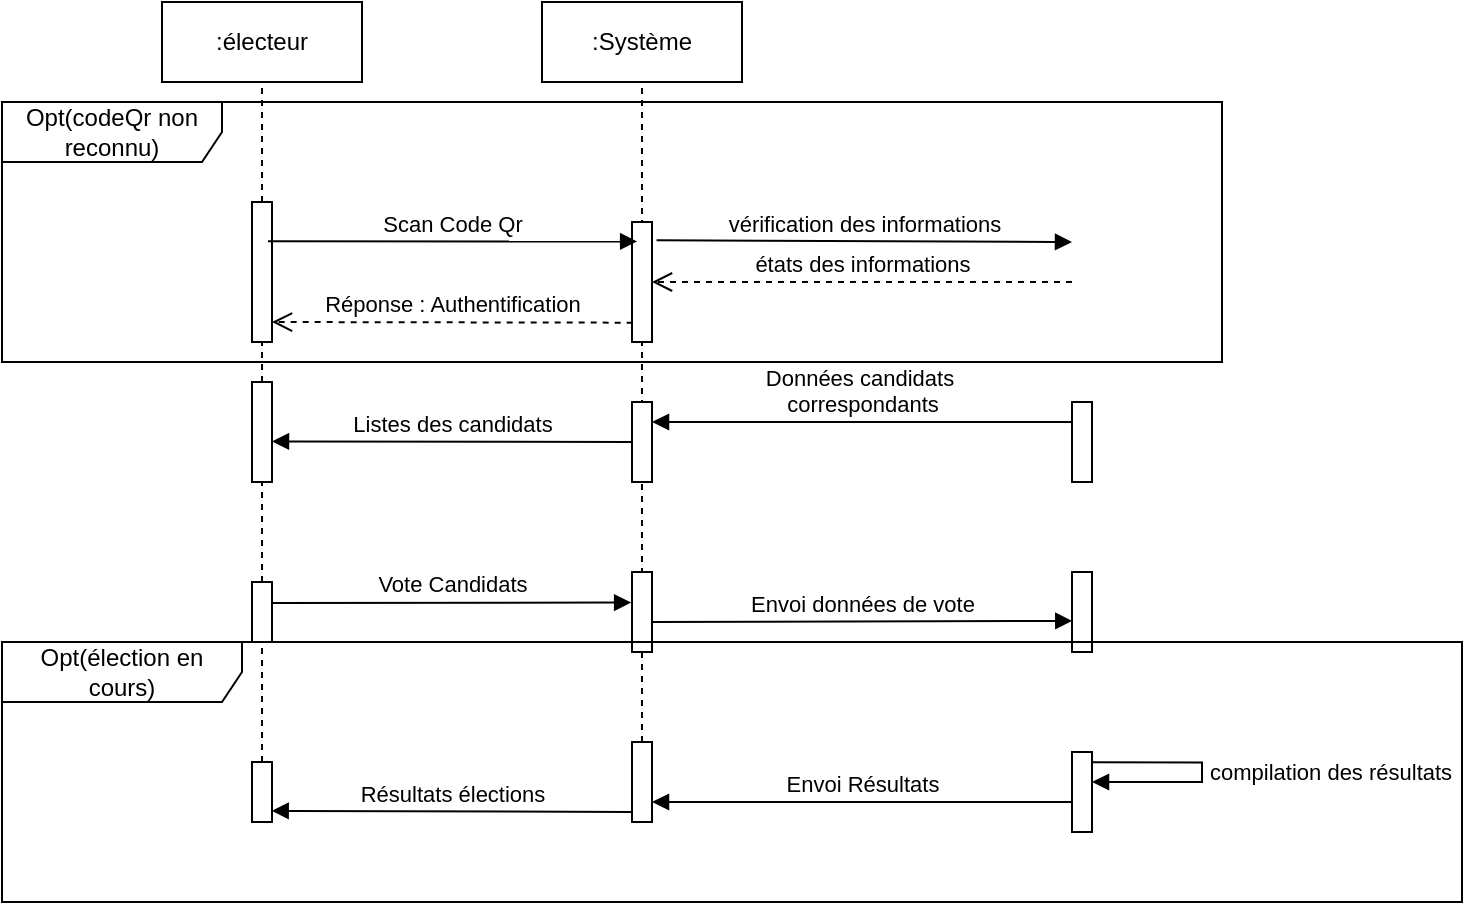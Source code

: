 <mxfile version="13.9.9" type="device"><diagram id="kgpKYQtTHZ0yAKxKKP6v" name="Page-1"><mxGraphModel dx="1316" dy="590" grid="1" gridSize="10" guides="1" tooltips="1" connect="1" arrows="1" fold="1" page="1" pageScale="1" pageWidth="850" pageHeight="1100" math="0" shadow="0"><root><mxCell id="0"/><mxCell id="1" parent="0"/><mxCell id="bYW89r5WIxXJmtWQqRMt-21" value="Opt(codeQr non reconnu)" style="shape=umlFrame;whiteSpace=wrap;html=1;width=110;height=30;" parent="1" vertex="1"><mxGeometry x="70" y="130" width="610" height="130" as="geometry"/></mxCell><mxCell id="e3j0PmKpD-vp1-GzvUI4-5" value="" style="endArrow=none;dashed=1;html=1;entryX=0.5;entryY=1;entryDx=0;entryDy=0;" parent="1" source="e3j0PmKpD-vp1-GzvUI4-8" target="e3j0PmKpD-vp1-GzvUI4-6" edge="1"><mxGeometry width="50" height="50" relative="1" as="geometry"><mxPoint x="200" y="400" as="sourcePoint"/><mxPoint x="200" y="130" as="targetPoint"/></mxGeometry></mxCell><mxCell id="e3j0PmKpD-vp1-GzvUI4-6" value="" style="rounded=0;whiteSpace=wrap;html=1;" parent="1" vertex="1"><mxGeometry x="150" y="80" width="100" height="40" as="geometry"/></mxCell><mxCell id="e3j0PmKpD-vp1-GzvUI4-7" value=":électeur" style="text;html=1;strokeColor=none;fillColor=none;align=center;verticalAlign=middle;whiteSpace=wrap;rounded=0;" parent="1" vertex="1"><mxGeometry x="180" y="90" width="40" height="20" as="geometry"/></mxCell><mxCell id="e3j0PmKpD-vp1-GzvUI4-8" value="" style="rounded=0;whiteSpace=wrap;html=1;direction=south;" parent="1" vertex="1"><mxGeometry x="195" y="180" width="10" height="70" as="geometry"/></mxCell><mxCell id="e3j0PmKpD-vp1-GzvUI4-14" value="" style="endArrow=none;dashed=1;html=1;entryX=1;entryY=0.5;entryDx=0;entryDy=0;" parent="1" source="bYW89r5WIxXJmtWQqRMt-1" target="e3j0PmKpD-vp1-GzvUI4-8" edge="1"><mxGeometry width="50" height="50" relative="1" as="geometry"><mxPoint x="200" y="400" as="sourcePoint"/><mxPoint x="200" y="120" as="targetPoint"/></mxGeometry></mxCell><mxCell id="e3j0PmKpD-vp1-GzvUI4-15" value="" style="endArrow=none;dashed=1;html=1;entryX=0.5;entryY=1;entryDx=0;entryDy=0;exitX=0;exitY=0.5;exitDx=0;exitDy=0;" parent="1" source="bYW89r5WIxXJmtWQqRMt-15" target="e3j0PmKpD-vp1-GzvUI4-16" edge="1"><mxGeometry width="50" height="50" relative="1" as="geometry"><mxPoint x="390" y="400" as="sourcePoint"/><mxPoint x="390" y="130" as="targetPoint"/></mxGeometry></mxCell><mxCell id="e3j0PmKpD-vp1-GzvUI4-16" value="" style="rounded=0;whiteSpace=wrap;html=1;" parent="1" vertex="1"><mxGeometry x="340" y="80" width="100" height="40" as="geometry"/></mxCell><mxCell id="e3j0PmKpD-vp1-GzvUI4-17" value=":Système" style="text;html=1;strokeColor=none;fillColor=none;align=center;verticalAlign=middle;whiteSpace=wrap;rounded=0;" parent="1" vertex="1"><mxGeometry x="370" y="90" width="40" height="20" as="geometry"/></mxCell><mxCell id="e3j0PmKpD-vp1-GzvUI4-18" value="" style="rounded=0;whiteSpace=wrap;html=1;direction=south;" parent="1" vertex="1"><mxGeometry x="385" y="190" width="10" height="60" as="geometry"/></mxCell><mxCell id="e3j0PmKpD-vp1-GzvUI4-27" value="états des informations" style="html=1;verticalAlign=bottom;endArrow=open;dashed=1;endSize=8;exitX=0.75;exitY=1;exitDx=0;exitDy=0;entryX=0.5;entryY=0;entryDx=0;entryDy=0;" parent="1" target="e3j0PmKpD-vp1-GzvUI4-18" edge="1"><mxGeometry relative="1" as="geometry"><mxPoint x="605" y="220" as="sourcePoint"/><mxPoint x="410" y="235" as="targetPoint"/></mxGeometry></mxCell><mxCell id="e3j0PmKpD-vp1-GzvUI4-28" value="Scan Code Qr" style="html=1;verticalAlign=bottom;endArrow=block;exitX=0.281;exitY=0.2;exitDx=0;exitDy=0;exitPerimeter=0;entryX=0.162;entryY=0.743;entryDx=0;entryDy=0;entryPerimeter=0;" parent="1" source="e3j0PmKpD-vp1-GzvUI4-8" target="e3j0PmKpD-vp1-GzvUI4-18" edge="1"><mxGeometry width="80" relative="1" as="geometry"><mxPoint x="205" y="140" as="sourcePoint"/><mxPoint x="370" y="205" as="targetPoint"/></mxGeometry></mxCell><mxCell id="e3j0PmKpD-vp1-GzvUI4-29" value="vérification des informations" style="html=1;verticalAlign=bottom;endArrow=block;entryX=0.25;entryY=1;entryDx=0;entryDy=0;exitX=0.152;exitY=-0.229;exitDx=0;exitDy=0;exitPerimeter=0;" parent="1" source="e3j0PmKpD-vp1-GzvUI4-18" edge="1"><mxGeometry width="80" relative="1" as="geometry"><mxPoint x="400" y="205" as="sourcePoint"/><mxPoint x="605" y="200" as="targetPoint"/></mxGeometry></mxCell><mxCell id="bYW89r5WIxXJmtWQqRMt-1" value="" style="rounded=0;whiteSpace=wrap;html=1;direction=south;" parent="1" vertex="1"><mxGeometry x="195" y="270" width="10" height="50" as="geometry"/></mxCell><mxCell id="bYW89r5WIxXJmtWQqRMt-2" value="" style="endArrow=none;dashed=1;html=1;entryX=1;entryY=0.5;entryDx=0;entryDy=0;" parent="1" target="bYW89r5WIxXJmtWQqRMt-1" edge="1"><mxGeometry width="50" height="50" relative="1" as="geometry"><mxPoint x="200" y="460" as="sourcePoint"/><mxPoint x="200" y="230" as="targetPoint"/></mxGeometry></mxCell><mxCell id="bYW89r5WIxXJmtWQqRMt-4" value="" style="rounded=0;whiteSpace=wrap;html=1;direction=south;" parent="1" vertex="1"><mxGeometry x="385" y="280" width="10" height="40" as="geometry"/></mxCell><mxCell id="bYW89r5WIxXJmtWQqRMt-5" value="" style="rounded=0;whiteSpace=wrap;html=1;direction=south;" parent="1" vertex="1"><mxGeometry x="605" y="280" width="10" height="40" as="geometry"/></mxCell><mxCell id="bYW89r5WIxXJmtWQqRMt-6" value="Données candidats&amp;nbsp;&lt;br&gt;correspondants" style="html=1;verticalAlign=bottom;endArrow=block;exitX=0.25;exitY=1;exitDx=0;exitDy=0;entryX=0.25;entryY=0;entryDx=0;entryDy=0;" parent="1" source="bYW89r5WIxXJmtWQqRMt-5" target="bYW89r5WIxXJmtWQqRMt-4" edge="1"><mxGeometry width="80" relative="1" as="geometry"><mxPoint x="395" y="290" as="sourcePoint"/><mxPoint x="420" y="310" as="targetPoint"/></mxGeometry></mxCell><mxCell id="bYW89r5WIxXJmtWQqRMt-7" value="Listes des candidats" style="html=1;verticalAlign=bottom;endArrow=block;entryX=0.25;entryY=0;entryDx=0;entryDy=0;exitX=0.5;exitY=1;exitDx=0;exitDy=0;" parent="1" source="bYW89r5WIxXJmtWQqRMt-4" edge="1"><mxGeometry width="80" relative="1" as="geometry"><mxPoint x="380" y="300" as="sourcePoint"/><mxPoint x="205" y="299.71" as="targetPoint"/></mxGeometry></mxCell><mxCell id="bYW89r5WIxXJmtWQqRMt-8" value="" style="rounded=0;whiteSpace=wrap;html=1;direction=south;" parent="1" vertex="1"><mxGeometry x="195" y="370" width="10" height="30" as="geometry"/></mxCell><mxCell id="bYW89r5WIxXJmtWQqRMt-9" value="Vote Candidats" style="html=1;verticalAlign=bottom;endArrow=block;exitX=0.35;exitY=-0.014;exitDx=0;exitDy=0;entryX=0.382;entryY=1.043;entryDx=0;entryDy=0;exitPerimeter=0;entryPerimeter=0;" parent="1" source="bYW89r5WIxXJmtWQqRMt-8" target="bYW89r5WIxXJmtWQqRMt-10" edge="1"><mxGeometry width="80" relative="1" as="geometry"><mxPoint x="205" y="384.58" as="sourcePoint"/><mxPoint x="370" y="385" as="targetPoint"/></mxGeometry></mxCell><mxCell id="bYW89r5WIxXJmtWQqRMt-10" value="" style="rounded=0;whiteSpace=wrap;html=1;direction=south;" parent="1" vertex="1"><mxGeometry x="385" y="365" width="10" height="40" as="geometry"/></mxCell><mxCell id="bYW89r5WIxXJmtWQqRMt-11" value="Envoi données de vote" style="html=1;verticalAlign=bottom;endArrow=block;exitX=0.25;exitY=0;exitDx=0;exitDy=0;entryX=0.611;entryY=0.986;entryDx=0;entryDy=0;entryPerimeter=0;" parent="1" target="bYW89r5WIxXJmtWQqRMt-12" edge="1"><mxGeometry width="80" relative="1" as="geometry"><mxPoint x="395" y="390" as="sourcePoint"/><mxPoint x="575" y="392.5" as="targetPoint"/></mxGeometry></mxCell><mxCell id="bYW89r5WIxXJmtWQqRMt-12" value="" style="rounded=0;whiteSpace=wrap;html=1;direction=south;" parent="1" vertex="1"><mxGeometry x="605" y="365" width="10" height="40" as="geometry"/></mxCell><mxCell id="bYW89r5WIxXJmtWQqRMt-14" value="" style="rounded=0;whiteSpace=wrap;html=1;direction=south;" parent="1" vertex="1"><mxGeometry x="195" y="460" width="10" height="30" as="geometry"/></mxCell><mxCell id="bYW89r5WIxXJmtWQqRMt-15" value="" style="rounded=0;whiteSpace=wrap;html=1;direction=south;" parent="1" vertex="1"><mxGeometry x="385" y="450" width="10" height="40" as="geometry"/></mxCell><mxCell id="bYW89r5WIxXJmtWQqRMt-17" value="" style="html=1;points=[];perimeter=orthogonalPerimeter;" parent="1" vertex="1"><mxGeometry x="605" y="455" width="10" height="40" as="geometry"/></mxCell><mxCell id="bYW89r5WIxXJmtWQqRMt-18" value="compilation des résultats" style="edgeStyle=orthogonalEdgeStyle;html=1;align=left;spacingLeft=2;endArrow=block;rounded=0;exitX=1.043;exitY=0.129;exitDx=0;exitDy=0;exitPerimeter=0;" parent="1" source="bYW89r5WIxXJmtWQqRMt-17" edge="1"><mxGeometry relative="1" as="geometry"><mxPoint x="615" y="440" as="sourcePoint"/><Array as="points"><mxPoint x="670" y="460"/><mxPoint x="670" y="470"/><mxPoint x="630" y="470"/></Array><mxPoint x="615" y="470" as="targetPoint"/></mxGeometry></mxCell><mxCell id="bYW89r5WIxXJmtWQqRMt-19" value="Envoi Résultats" style="html=1;verticalAlign=bottom;endArrow=block;entryX=0.75;entryY=0;entryDx=0;entryDy=0;" parent="1" source="bYW89r5WIxXJmtWQqRMt-17" target="bYW89r5WIxXJmtWQqRMt-15" edge="1"><mxGeometry width="80" relative="1" as="geometry"><mxPoint x="480" y="500" as="sourcePoint"/><mxPoint x="400" y="480" as="targetPoint"/></mxGeometry></mxCell><mxCell id="bYW89r5WIxXJmtWQqRMt-20" value="Résultats élections" style="html=1;verticalAlign=bottom;endArrow=block;entryX=0.814;entryY=0.016;entryDx=0;entryDy=0;entryPerimeter=0;" parent="1" target="bYW89r5WIxXJmtWQqRMt-14" edge="1"><mxGeometry width="80" relative="1" as="geometry"><mxPoint x="385" y="485" as="sourcePoint"/><mxPoint x="210" y="485" as="targetPoint"/></mxGeometry></mxCell><mxCell id="bYW89r5WIxXJmtWQqRMt-22" value="Opt(élection en cours)" style="shape=umlFrame;whiteSpace=wrap;html=1;width=120;height=30;" parent="1" vertex="1"><mxGeometry x="70" y="400" width="730" height="130" as="geometry"/></mxCell><mxCell id="0DiEGovmafrkIIvTUMYS-1" value="Réponse : Authentification" style="html=1;verticalAlign=bottom;endArrow=open;dashed=1;endSize=8;entryX=0.5;entryY=0;entryDx=0;entryDy=0;exitX=0.839;exitY=0.967;exitDx=0;exitDy=0;exitPerimeter=0;" parent="1" source="e3j0PmKpD-vp1-GzvUI4-18" edge="1"><mxGeometry relative="1" as="geometry"><mxPoint x="375" y="240" as="sourcePoint"/><mxPoint x="205" y="240" as="targetPoint"/></mxGeometry></mxCell></root></mxGraphModel></diagram></mxfile>